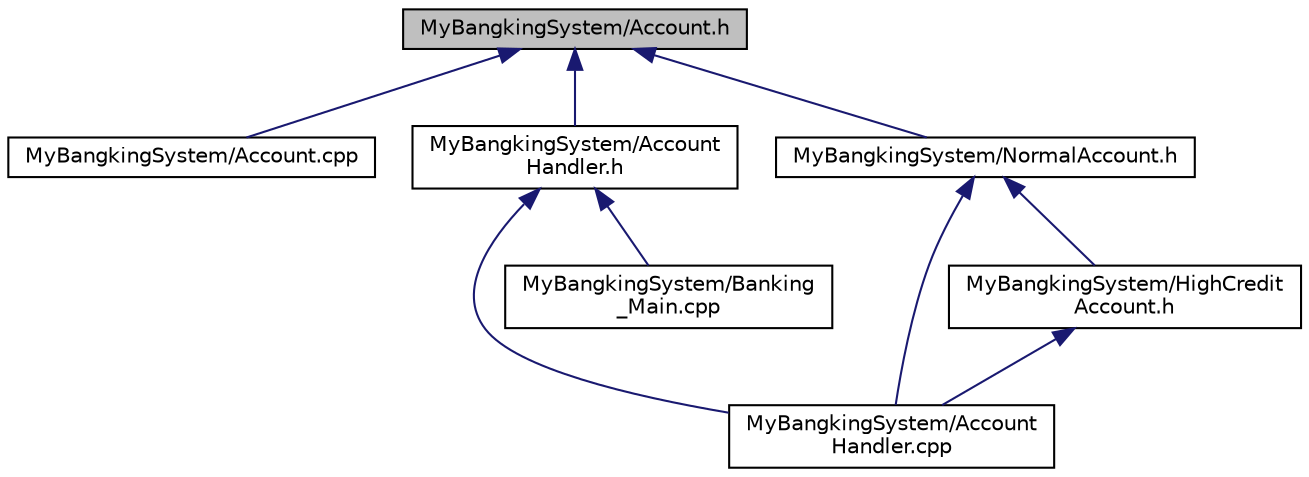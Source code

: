 digraph "MyBangkingSystem/Account.h"
{
 // LATEX_PDF_SIZE
  edge [fontname="Helvetica",fontsize="10",labelfontname="Helvetica",labelfontsize="10"];
  node [fontname="Helvetica",fontsize="10",shape=record];
  Node1 [label="MyBangkingSystem/Account.h",height=0.2,width=0.4,color="black", fillcolor="grey75", style="filled", fontcolor="black",tooltip=" "];
  Node1 -> Node2 [dir="back",color="midnightblue",fontsize="10",style="solid",fontname="Helvetica"];
  Node2 [label="MyBangkingSystem/Account.cpp",height=0.2,width=0.4,color="black", fillcolor="white", style="filled",URL="$_account_8cpp.html",tooltip=" "];
  Node1 -> Node3 [dir="back",color="midnightblue",fontsize="10",style="solid",fontname="Helvetica"];
  Node3 [label="MyBangkingSystem/Account\lHandler.h",height=0.2,width=0.4,color="black", fillcolor="white", style="filled",URL="$_account_handler_8h.html",tooltip=" "];
  Node3 -> Node4 [dir="back",color="midnightblue",fontsize="10",style="solid",fontname="Helvetica"];
  Node4 [label="MyBangkingSystem/Account\lHandler.cpp",height=0.2,width=0.4,color="black", fillcolor="white", style="filled",URL="$_account_handler_8cpp.html",tooltip=" "];
  Node3 -> Node5 [dir="back",color="midnightblue",fontsize="10",style="solid",fontname="Helvetica"];
  Node5 [label="MyBangkingSystem/Banking\l_Main.cpp",height=0.2,width=0.4,color="black", fillcolor="white", style="filled",URL="$_banking___main_8cpp.html",tooltip=" "];
  Node1 -> Node6 [dir="back",color="midnightblue",fontsize="10",style="solid",fontname="Helvetica"];
  Node6 [label="MyBangkingSystem/NormalAccount.h",height=0.2,width=0.4,color="black", fillcolor="white", style="filled",URL="$_normal_account_8h.html",tooltip=" "];
  Node6 -> Node4 [dir="back",color="midnightblue",fontsize="10",style="solid",fontname="Helvetica"];
  Node6 -> Node7 [dir="back",color="midnightblue",fontsize="10",style="solid",fontname="Helvetica"];
  Node7 [label="MyBangkingSystem/HighCredit\lAccount.h",height=0.2,width=0.4,color="black", fillcolor="white", style="filled",URL="$_high_credit_account_8h.html",tooltip=" "];
  Node7 -> Node4 [dir="back",color="midnightblue",fontsize="10",style="solid",fontname="Helvetica"];
}
